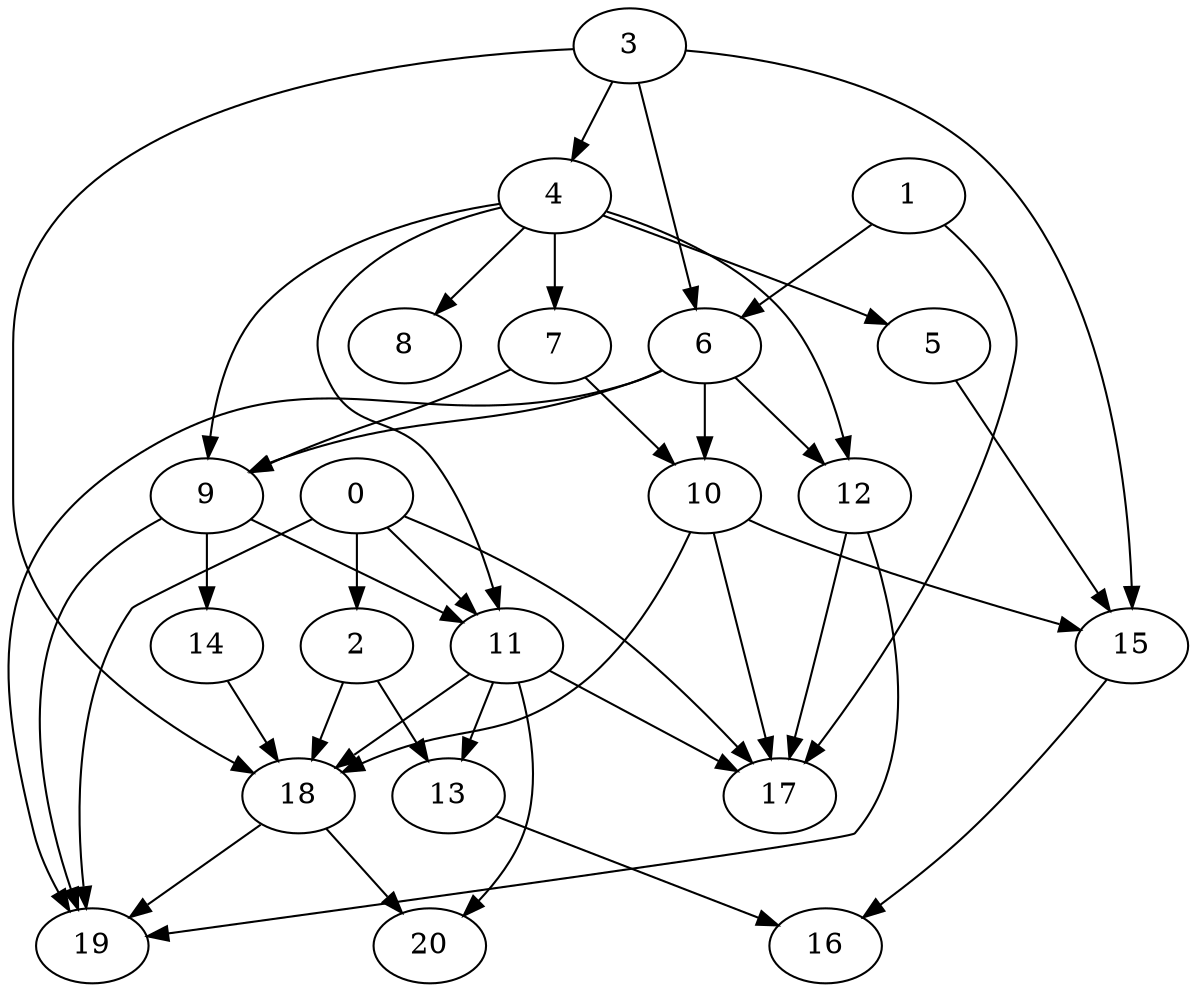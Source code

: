 digraph "Random_Nodes_21_Density_2.00_CCR_0.99_WeightType_Random_Heterogeneous-4-2-strong" {
3 [Weight=17];
1 [Weight=17];
4 [Weight=10];
6 [Weight=15];
7 [Weight=11];
9 [Weight=19];
0 [Weight=4];
2 [Weight=19];
5 [Weight=17];
11 [Weight=15];
14 [Weight=13];
10 [Weight=8];
12 [Weight=15];
15 [Weight=10];
13 [Weight=8];
18 [Weight=4];
16 [Weight=10];
17 [Weight=10];
19 [Weight=8];
8 [Weight=6];
20 [Weight=6];
6 -> 12 [Weight=7];
4 -> 12 [Weight=5];
11 -> 13 [Weight=2];
7 -> 9 [Weight=8];
9 -> 11 [Weight=7];
4 -> 8 [Weight=5];
2 -> 13 [Weight=8];
0 -> 19 [Weight=6];
10 -> 15 [Weight=4];
14 -> 18 [Weight=10];
0 -> 2 [Weight=3];
18 -> 20 [Weight=5];
0 -> 17 [Weight=9];
11 -> 17 [Weight=8];
3 -> 18 [Weight=4];
2 -> 18 [Weight=9];
6 -> 19 [Weight=3];
10 -> 18 [Weight=7];
13 -> 16 [Weight=6];
3 -> 6 [Weight=4];
12 -> 19 [Weight=2];
11 -> 20 [Weight=7];
1 -> 6 [Weight=9];
7 -> 10 [Weight=6];
4 -> 11 [Weight=8];
6 -> 10 [Weight=5];
3 -> 15 [Weight=2];
1 -> 17 [Weight=3];
11 -> 18 [Weight=9];
5 -> 15 [Weight=7];
15 -> 16 [Weight=5];
9 -> 14 [Weight=2];
6 -> 9 [Weight=10];
4 -> 7 [Weight=5];
12 -> 17 [Weight=4];
10 -> 17 [Weight=4];
4 -> 5 [Weight=6];
0 -> 11 [Weight=4];
4 -> 9 [Weight=8];
18 -> 19 [Weight=2];
3 -> 4 [Weight=10];
9 -> 19 [Weight=2];
}
